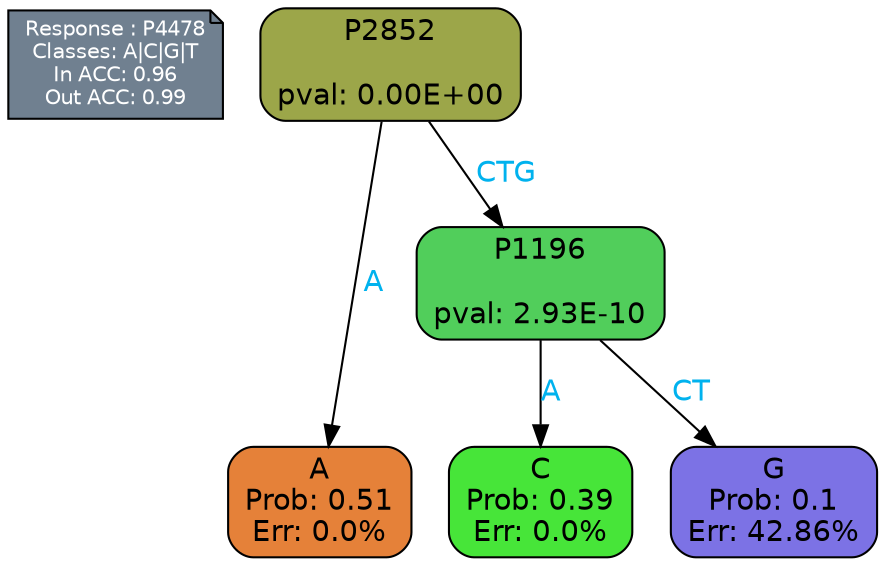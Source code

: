 digraph Tree {
node [shape=box, style="filled, rounded", color="black", fontname=helvetica] ;
graph [ranksep=equally, splines=polylines, bgcolor=transparent, dpi=600] ;
edge [fontname=helvetica] ;
LEGEND [label="Response : P4478
Classes: A|C|G|T
In ACC: 0.96
Out ACC: 0.99
",shape=note,align=left,style=filled,fillcolor="slategray",fontcolor="white",fontsize=10];1 [label="P2852

pval: 0.00E+00", fillcolor="#9ca649"] ;
2 [label="A
Prob: 0.51
Err: 0.0%", fillcolor="#e58139"] ;
3 [label="P1196

pval: 2.93E-10", fillcolor="#51ce5b"] ;
4 [label="C
Prob: 0.39
Err: 0.0%", fillcolor="#47e539"] ;
5 [label="G
Prob: 0.1
Err: 42.86%", fillcolor="#7c72e5"] ;
1 -> 2 [label="A",fontcolor=deepskyblue2] ;
1 -> 3 [label="CTG",fontcolor=deepskyblue2] ;
3 -> 4 [label="A",fontcolor=deepskyblue2] ;
3 -> 5 [label="CT",fontcolor=deepskyblue2] ;
{rank = same; 2;4;5;}{rank = same; LEGEND;1;}}